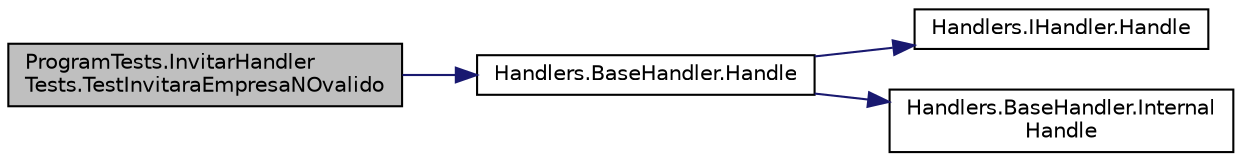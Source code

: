 digraph "ProgramTests.InvitarHandlerTests.TestInvitaraEmpresaNOvalido"
{
 // INTERACTIVE_SVG=YES
 // LATEX_PDF_SIZE
  edge [fontname="Helvetica",fontsize="10",labelfontname="Helvetica",labelfontsize="10"];
  node [fontname="Helvetica",fontsize="10",shape=record];
  rankdir="LR";
  Node1 [label="ProgramTests.InvitarHandler\lTests.TestInvitaraEmpresaNOvalido",height=0.2,width=0.4,color="black", fillcolor="grey75", style="filled", fontcolor="black",tooltip="Este test prueba como se procesa el mensaje cuando el usuario no es administrador."];
  Node1 -> Node2 [color="midnightblue",fontsize="10",style="solid",fontname="Helvetica"];
  Node2 [label="Handlers.BaseHandler.Handle",height=0.2,width=0.4,color="black", fillcolor="white", style="filled",URL="$classHandlers_1_1BaseHandler.html#af57875ebe4cc0deb8a06ae86cbb89817",tooltip="Procesa el mensaje o la pasa al siguiente \"handler\" si existe."];
  Node2 -> Node3 [color="midnightblue",fontsize="10",style="solid",fontname="Helvetica"];
  Node3 [label="Handlers.IHandler.Handle",height=0.2,width=0.4,color="black", fillcolor="white", style="filled",URL="$interfaceHandlers_1_1IHandler.html#a541a3c9f352c8760d85fdb620f3653a8",tooltip="Procesa el mensaje o la pasa al siguiente \"handler\" si existe."];
  Node2 -> Node4 [color="midnightblue",fontsize="10",style="solid",fontname="Helvetica"];
  Node4 [label="Handlers.BaseHandler.Internal\lHandle",height=0.2,width=0.4,color="black", fillcolor="white", style="filled",URL="$classHandlers_1_1BaseHandler.html#ab8eb809015c82d9e7b788d13597a1b2b",tooltip="Este método debe ser sobreescrito por las clases sucesores. La clase sucesora procesa el mensaje y re..."];
}
